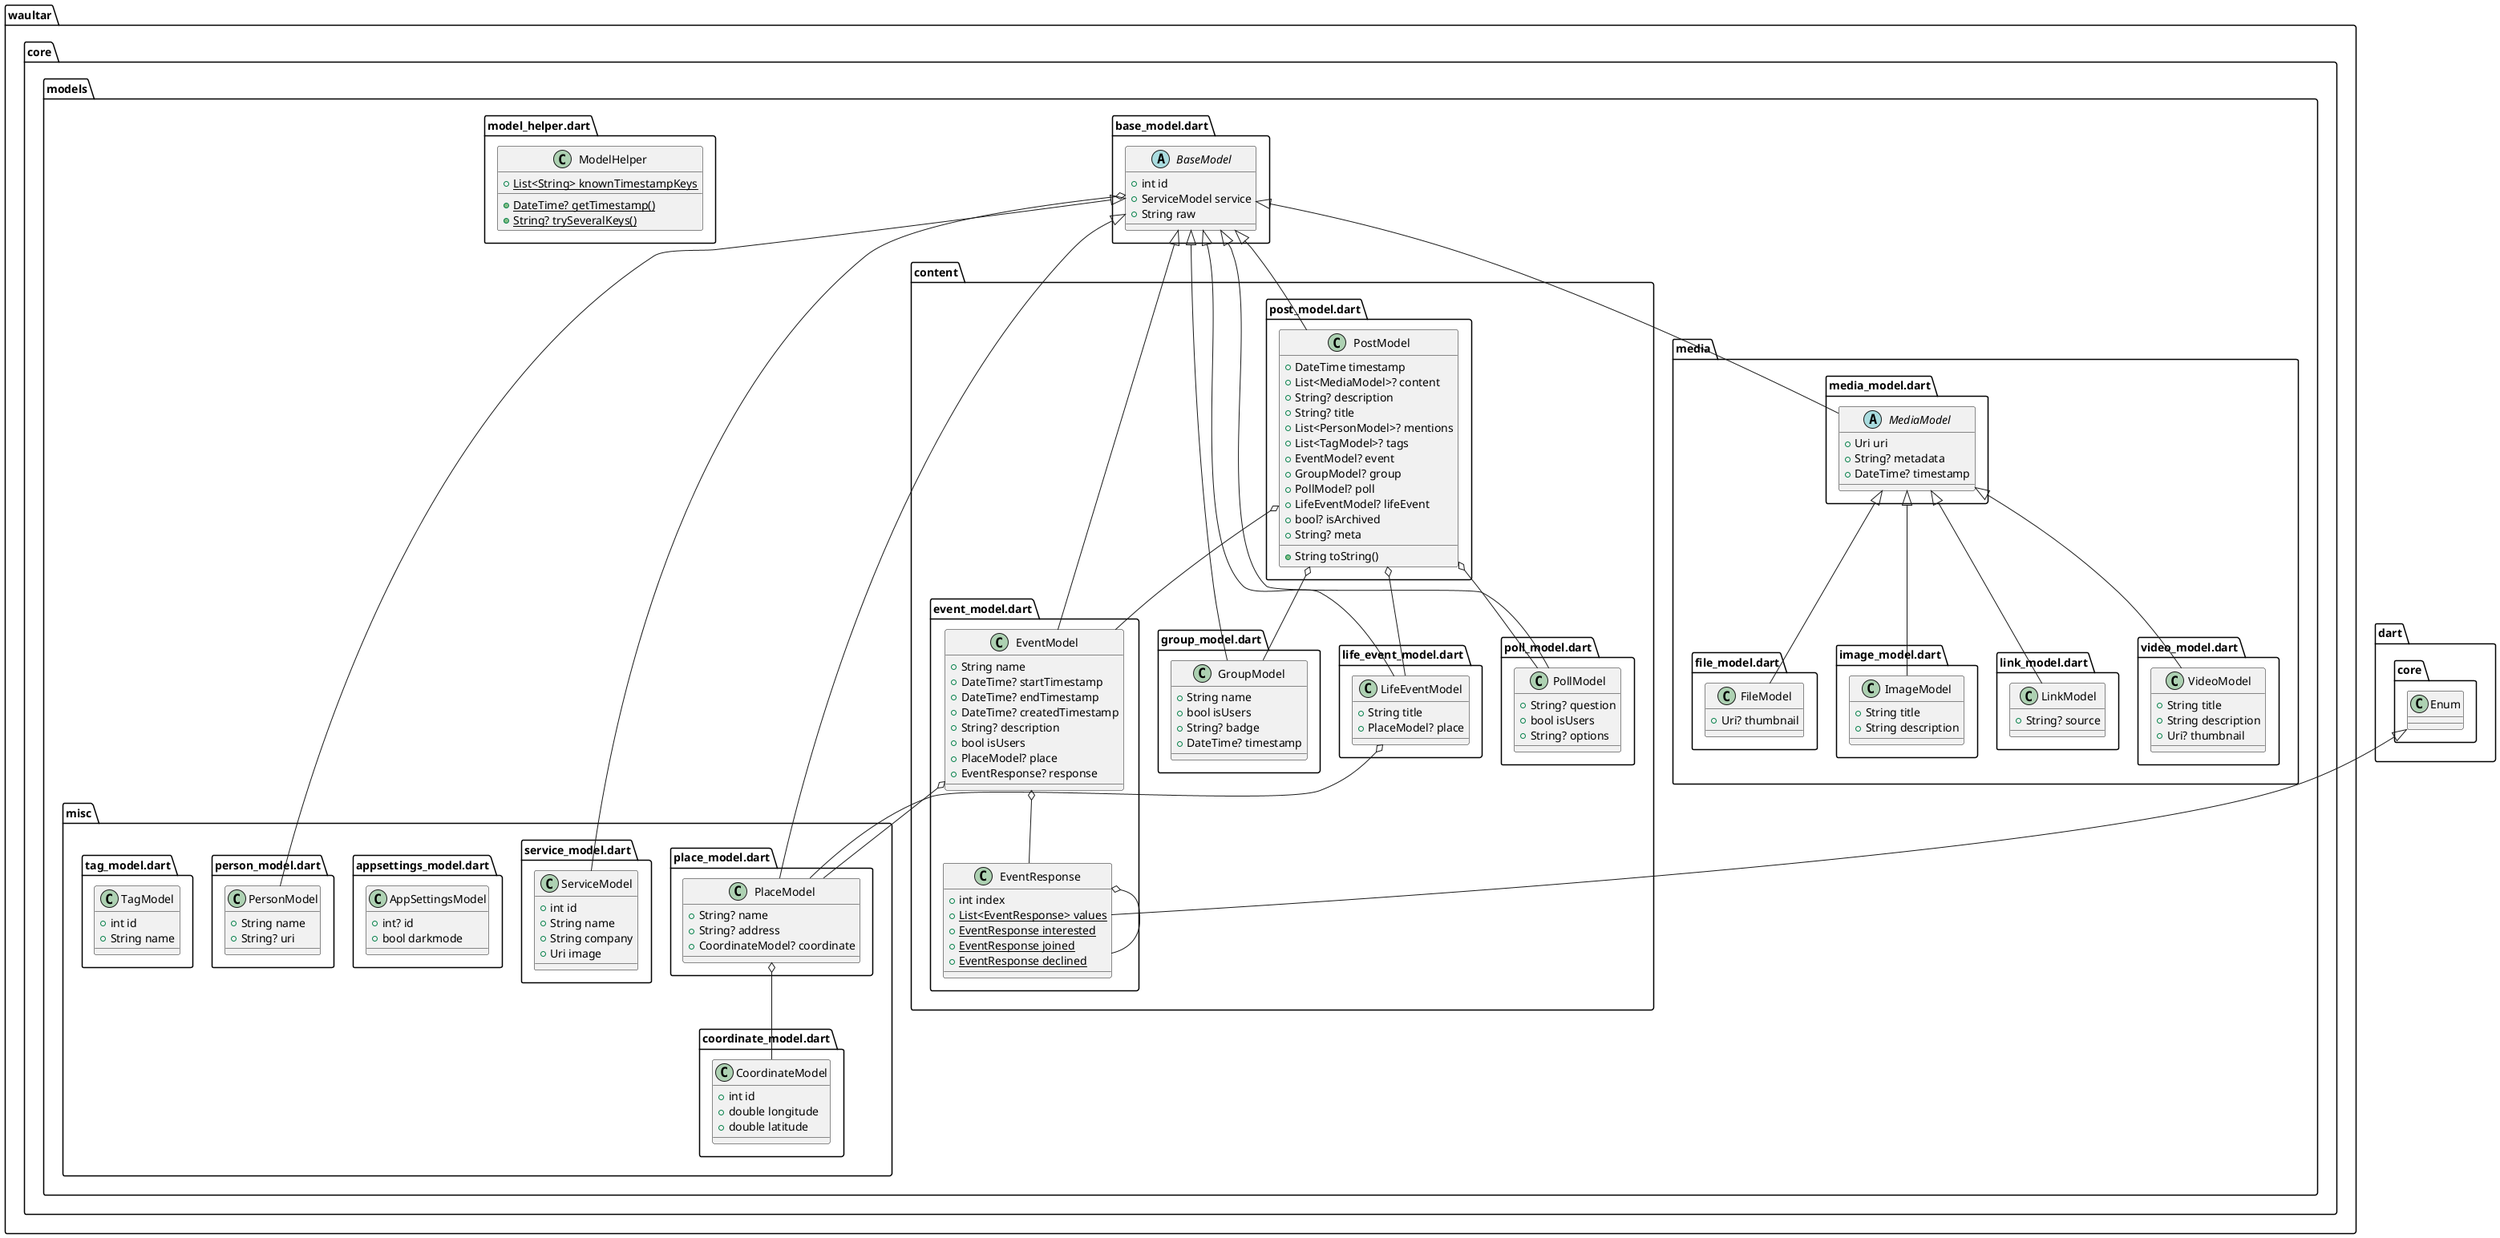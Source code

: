 @startuml
set namespaceSeparator ::

abstract class "waultar::core::models::base_model.dart::BaseModel" {
  +int id
  +ServiceModel service
  +String raw
}

"waultar::core::models::base_model.dart::BaseModel" o-- "waultar::core::models::misc::service_model.dart::ServiceModel"

class "waultar::core::models::content::event_model.dart::EventModel" {
  +String name
  +DateTime? startTimestamp
  +DateTime? endTimestamp
  +DateTime? createdTimestamp
  +String? description
  +bool isUsers
  +PlaceModel? place
  +EventResponse? response
}

"waultar::core::models::content::event_model.dart::EventModel" o-- "waultar::core::models::misc::place_model.dart::PlaceModel"
"waultar::core::models::content::event_model.dart::EventModel" o-- "waultar::core::models::content::event_model.dart::EventResponse"
"waultar::core::models::base_model.dart::BaseModel" <|-- "waultar::core::models::content::event_model.dart::EventModel"

class "waultar::core::models::content::event_model.dart::EventResponse" {
  +int index
  {static} +List<EventResponse> values
  {static} +EventResponse interested
  {static} +EventResponse joined
  {static} +EventResponse declined
}

"waultar::core::models::content::event_model.dart::EventResponse" o-- "waultar::core::models::content::event_model.dart::EventResponse"
"dart::core::Enum" <|-- "waultar::core::models::content::event_model.dart::EventResponse"

class "waultar::core::models::content::group_model.dart::GroupModel" {
  +String name
  +bool isUsers
  +String? badge
  +DateTime? timestamp
}

"waultar::core::models::base_model.dart::BaseModel" <|-- "waultar::core::models::content::group_model.dart::GroupModel"

class "waultar::core::models::content::life_event_model.dart::LifeEventModel" {
  +String title
  +PlaceModel? place
}

"waultar::core::models::content::life_event_model.dart::LifeEventModel" o-- "waultar::core::models::misc::place_model.dart::PlaceModel"
"waultar::core::models::base_model.dart::BaseModel" <|-- "waultar::core::models::content::life_event_model.dart::LifeEventModel"

class "waultar::core::models::content::poll_model.dart::PollModel" {
  +String? question
  +bool isUsers
  +String? options
}

"waultar::core::models::base_model.dart::BaseModel" <|-- "waultar::core::models::content::poll_model.dart::PollModel"

class "waultar::core::models::content::post_model.dart::PostModel" {
  +DateTime timestamp
  +List<MediaModel>? content
  +String? description
  +String? title
  +List<PersonModel>? mentions
  +List<TagModel>? tags
  +EventModel? event
  +GroupModel? group
  +PollModel? poll
  +LifeEventModel? lifeEvent
  +bool? isArchived
  +String? meta
  +String toString()
}

"waultar::core::models::content::post_model.dart::PostModel" o-- "waultar::core::models::content::event_model.dart::EventModel"
"waultar::core::models::content::post_model.dart::PostModel" o-- "waultar::core::models::content::group_model.dart::GroupModel"
"waultar::core::models::content::post_model.dart::PostModel" o-- "waultar::core::models::content::poll_model.dart::PollModel"
"waultar::core::models::content::post_model.dart::PostModel" o-- "waultar::core::models::content::life_event_model.dart::LifeEventModel"
"waultar::core::models::base_model.dart::BaseModel" <|-- "waultar::core::models::content::post_model.dart::PostModel"

class "waultar::core::models::media::file_model.dart::FileModel" {
  +Uri? thumbnail
}

"waultar::core::models::media::media_model.dart::MediaModel" <|-- "waultar::core::models::media::file_model.dart::FileModel"

class "waultar::core::models::media::image_model.dart::ImageModel" {
  +String title
  +String description
}

"waultar::core::models::media::media_model.dart::MediaModel" <|-- "waultar::core::models::media::image_model.dart::ImageModel"

class "waultar::core::models::media::link_model.dart::LinkModel" {
  +String? source
}

"waultar::core::models::media::media_model.dart::MediaModel" <|-- "waultar::core::models::media::link_model.dart::LinkModel"

abstract class "waultar::core::models::media::media_model.dart::MediaModel" {
  +Uri uri
  +String? metadata
  +DateTime? timestamp
}

"waultar::core::models::base_model.dart::BaseModel" <|-- "waultar::core::models::media::media_model.dart::MediaModel"

class "waultar::core::models::media::video_model.dart::VideoModel" {
  +String title
  +String description
  +Uri? thumbnail
}

"waultar::core::models::media::media_model.dart::MediaModel" <|-- "waultar::core::models::media::video_model.dart::VideoModel"

class "waultar::core::models::misc::appsettings_model.dart::AppSettingsModel" {
  +int? id
  +bool darkmode
}

class "waultar::core::models::misc::coordinate_model.dart::CoordinateModel" {
  +int id
  +double longitude
  +double latitude
}

class "waultar::core::models::misc::person_model.dart::PersonModel" {
  +String name
  +String? uri
}

"waultar::core::models::base_model.dart::BaseModel" <|-- "waultar::core::models::misc::person_model.dart::PersonModel"

class "waultar::core::models::misc::place_model.dart::PlaceModel" {
  +String? name
  +String? address
  +CoordinateModel? coordinate
}

"waultar::core::models::misc::place_model.dart::PlaceModel" o-- "waultar::core::models::misc::coordinate_model.dart::CoordinateModel"
"waultar::core::models::base_model.dart::BaseModel" <|-- "waultar::core::models::misc::place_model.dart::PlaceModel"

class "waultar::core::models::misc::service_model.dart::ServiceModel" {
  +int id
  +String name
  +String company
  +Uri image
}

class "waultar::core::models::misc::tag_model.dart::TagModel" {
  +int id
  +String name
}

class "waultar::core::models::model_helper.dart::ModelHelper" {
  {static} +List<String> knownTimestampKeys
  {static} +DateTime? getTimestamp()
  {static} +String? trySeveralKeys()
}


@enduml